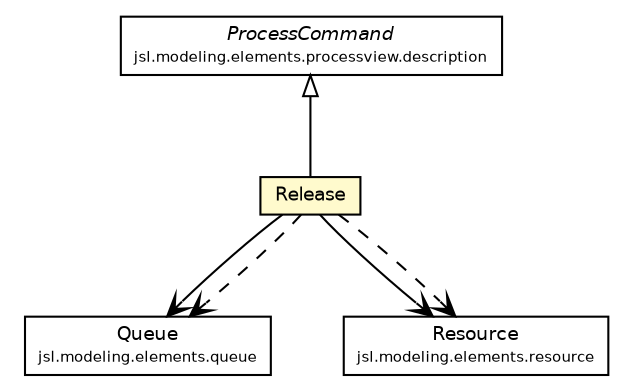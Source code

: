#!/usr/local/bin/dot
#
# Class diagram 
# Generated by UMLGraph version 5.4 (http://www.umlgraph.org/)
#

digraph G {
	edge [fontname="Helvetica",fontsize=10,labelfontname="Helvetica",labelfontsize=10];
	node [fontname="Helvetica",fontsize=10,shape=plaintext];
	nodesep=0.25;
	ranksep=0.5;
	// jsl.modeling.elements.processview.description.ProcessCommand
	c155578 [label=<<table title="jsl.modeling.elements.processview.description.ProcessCommand" border="0" cellborder="1" cellspacing="0" cellpadding="2" port="p" href="../ProcessCommand.html">
		<tr><td><table border="0" cellspacing="0" cellpadding="1">
<tr><td align="center" balign="center"><font face="Helvetica-Oblique"> ProcessCommand </font></td></tr>
<tr><td align="center" balign="center"><font point-size="7.0"> jsl.modeling.elements.processview.description </font></td></tr>
		</table></td></tr>
		</table>>, URL="../ProcessCommand.html", fontname="Helvetica", fontcolor="black", fontsize=9.0];
	// jsl.modeling.elements.processview.description.commands.Release
	c155585 [label=<<table title="jsl.modeling.elements.processview.description.commands.Release" border="0" cellborder="1" cellspacing="0" cellpadding="2" port="p" bgcolor="lemonChiffon" href="./Release.html">
		<tr><td><table border="0" cellspacing="0" cellpadding="1">
<tr><td align="center" balign="center"> Release </td></tr>
		</table></td></tr>
		</table>>, URL="./Release.html", fontname="Helvetica", fontcolor="black", fontsize=9.0];
	// jsl.modeling.elements.queue.Queue
	c155595 [label=<<table title="jsl.modeling.elements.queue.Queue" border="0" cellborder="1" cellspacing="0" cellpadding="2" port="p" href="../../../queue/Queue.html">
		<tr><td><table border="0" cellspacing="0" cellpadding="1">
<tr><td align="center" balign="center"> Queue </td></tr>
<tr><td align="center" balign="center"><font point-size="7.0"> jsl.modeling.elements.queue </font></td></tr>
		</table></td></tr>
		</table>>, URL="../../../queue/Queue.html", fontname="Helvetica", fontcolor="black", fontsize=9.0];
	// jsl.modeling.elements.resource.Resource
	c155626 [label=<<table title="jsl.modeling.elements.resource.Resource" border="0" cellborder="1" cellspacing="0" cellpadding="2" port="p" href="../../../resource/Resource.html">
		<tr><td><table border="0" cellspacing="0" cellpadding="1">
<tr><td align="center" balign="center"> Resource </td></tr>
<tr><td align="center" balign="center"><font point-size="7.0"> jsl.modeling.elements.resource </font></td></tr>
		</table></td></tr>
		</table>>, URL="../../../resource/Resource.html", fontname="Helvetica", fontcolor="black", fontsize=9.0];
	//jsl.modeling.elements.processview.description.commands.Release extends jsl.modeling.elements.processview.description.ProcessCommand
	c155578:p -> c155585:p [dir=back,arrowtail=empty];
	// jsl.modeling.elements.processview.description.commands.Release NAVASSOC jsl.modeling.elements.resource.Resource
	c155585:p -> c155626:p [taillabel="", label="", headlabel="", fontname="Helvetica", fontcolor="black", fontsize=10.0, color="black", arrowhead=open];
	// jsl.modeling.elements.processview.description.commands.Release NAVASSOC jsl.modeling.elements.queue.Queue
	c155585:p -> c155595:p [taillabel="", label="", headlabel="", fontname="Helvetica", fontcolor="black", fontsize=10.0, color="black", arrowhead=open];
	// jsl.modeling.elements.processview.description.commands.Release DEPEND jsl.modeling.elements.resource.Resource
	c155585:p -> c155626:p [taillabel="", label="", headlabel="", fontname="Helvetica", fontcolor="black", fontsize=10.0, color="black", arrowhead=open, style=dashed];
	// jsl.modeling.elements.processview.description.commands.Release DEPEND jsl.modeling.elements.queue.Queue
	c155585:p -> c155595:p [taillabel="", label="", headlabel="", fontname="Helvetica", fontcolor="black", fontsize=10.0, color="black", arrowhead=open, style=dashed];
}

